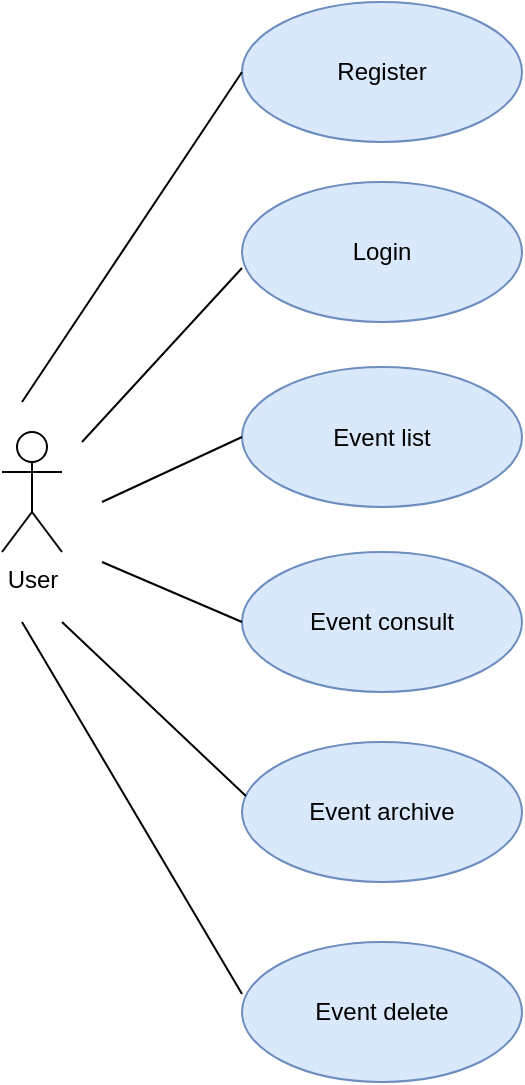 <mxfile version="12.0.2" type="device" pages="1"><diagram id="wiavcuPwCYZ20DktjZv0" name="Page-1"><mxGraphModel dx="1408" dy="699" grid="1" gridSize="10" guides="1" tooltips="1" connect="1" arrows="1" fold="1" page="1" pageScale="1" pageWidth="827" pageHeight="1169" math="0" shadow="0"><root><mxCell id="0"/><mxCell id="1" parent="0"/><mxCell id="FhWZ3ZW8EHTMa18AB2KF-1" value="User" style="shape=umlActor;verticalLabelPosition=bottom;labelBackgroundColor=#ffffff;verticalAlign=top;html=1;" parent="1" vertex="1"><mxGeometry x="120" y="275" width="30" height="60" as="geometry"/></mxCell><mxCell id="FhWZ3ZW8EHTMa18AB2KF-6" value="Event list" style="ellipse;whiteSpace=wrap;html=1;fillColor=#dae8fc;strokeColor=#6c8ebf;" parent="1" vertex="1"><mxGeometry x="240" y="242.5" width="140" height="70" as="geometry"/></mxCell><mxCell id="FhWZ3ZW8EHTMa18AB2KF-7" value="Event consult" style="ellipse;whiteSpace=wrap;html=1;fillColor=#dae8fc;strokeColor=#6c8ebf;" parent="1" vertex="1"><mxGeometry x="240" y="335" width="140" height="70" as="geometry"/></mxCell><mxCell id="FhWZ3ZW8EHTMa18AB2KF-8" value="Event&amp;nbsp;archive" style="ellipse;whiteSpace=wrap;html=1;fillColor=#dae8fc;strokeColor=#6c8ebf;" parent="1" vertex="1"><mxGeometry x="240" y="430" width="140" height="70" as="geometry"/></mxCell><mxCell id="FhWZ3ZW8EHTMa18AB2KF-24" value="Register" style="ellipse;whiteSpace=wrap;html=1;fillColor=#dae8fc;strokeColor=#6c8ebf;" parent="1" vertex="1"><mxGeometry x="240" y="60" width="140" height="70" as="geometry"/></mxCell><mxCell id="FhWZ3ZW8EHTMa18AB2KF-27" value="Login" style="ellipse;whiteSpace=wrap;html=1;fillColor=#dae8fc;strokeColor=#6c8ebf;" parent="1" vertex="1"><mxGeometry x="240" y="150" width="140" height="70" as="geometry"/></mxCell><mxCell id="FhWZ3ZW8EHTMa18AB2KF-37" value="Event delete" style="ellipse;whiteSpace=wrap;html=1;fillColor=#dae8fc;strokeColor=#6c8ebf;" parent="1" vertex="1"><mxGeometry x="240" y="530" width="140" height="70" as="geometry"/></mxCell><mxCell id="FhWZ3ZW8EHTMa18AB2KF-44" value="" style="endArrow=none;html=1;entryX=0;entryY=0.5;entryDx=0;entryDy=0;" parent="1" target="FhWZ3ZW8EHTMa18AB2KF-24" edge="1"><mxGeometry width="50" height="50" relative="1" as="geometry"><mxPoint x="130" y="260" as="sourcePoint"/><mxPoint x="200" y="90" as="targetPoint"/><Array as="points"/></mxGeometry></mxCell><mxCell id="FhWZ3ZW8EHTMa18AB2KF-45" value="" style="endArrow=none;html=1;" parent="1" edge="1"><mxGeometry width="50" height="50" relative="1" as="geometry"><mxPoint x="160" y="280" as="sourcePoint"/><mxPoint x="240" y="193" as="targetPoint"/><Array as="points"/></mxGeometry></mxCell><mxCell id="FhWZ3ZW8EHTMa18AB2KF-46" value="" style="endArrow=none;html=1;entryX=0;entryY=0.5;entryDx=0;entryDy=0;" parent="1" target="FhWZ3ZW8EHTMa18AB2KF-6" edge="1"><mxGeometry width="50" height="50" relative="1" as="geometry"><mxPoint x="170" y="310" as="sourcePoint"/><mxPoint x="250" y="203" as="targetPoint"/><Array as="points"/></mxGeometry></mxCell><mxCell id="FhWZ3ZW8EHTMa18AB2KF-47" value="" style="endArrow=none;html=1;entryX=0;entryY=0.5;entryDx=0;entryDy=0;" parent="1" target="FhWZ3ZW8EHTMa18AB2KF-7" edge="1"><mxGeometry width="50" height="50" relative="1" as="geometry"><mxPoint x="170" y="340" as="sourcePoint"/><mxPoint x="260" y="213" as="targetPoint"/><Array as="points"/></mxGeometry></mxCell><mxCell id="FhWZ3ZW8EHTMa18AB2KF-48" value="" style="endArrow=none;html=1;entryX=0.014;entryY=0.386;entryDx=0;entryDy=0;entryPerimeter=0;" parent="1" target="FhWZ3ZW8EHTMa18AB2KF-8" edge="1"><mxGeometry width="50" height="50" relative="1" as="geometry"><mxPoint x="150" y="370" as="sourcePoint"/><mxPoint x="230" y="460" as="targetPoint"/><Array as="points"/></mxGeometry></mxCell><mxCell id="FhWZ3ZW8EHTMa18AB2KF-49" value="" style="endArrow=none;html=1;entryX=0;entryY=0.371;entryDx=0;entryDy=0;entryPerimeter=0;" parent="1" target="FhWZ3ZW8EHTMa18AB2KF-37" edge="1"><mxGeometry width="50" height="50" relative="1" as="geometry"><mxPoint x="130" y="370" as="sourcePoint"/><mxPoint x="230" y="560" as="targetPoint"/><Array as="points"/></mxGeometry></mxCell></root></mxGraphModel></diagram></mxfile>